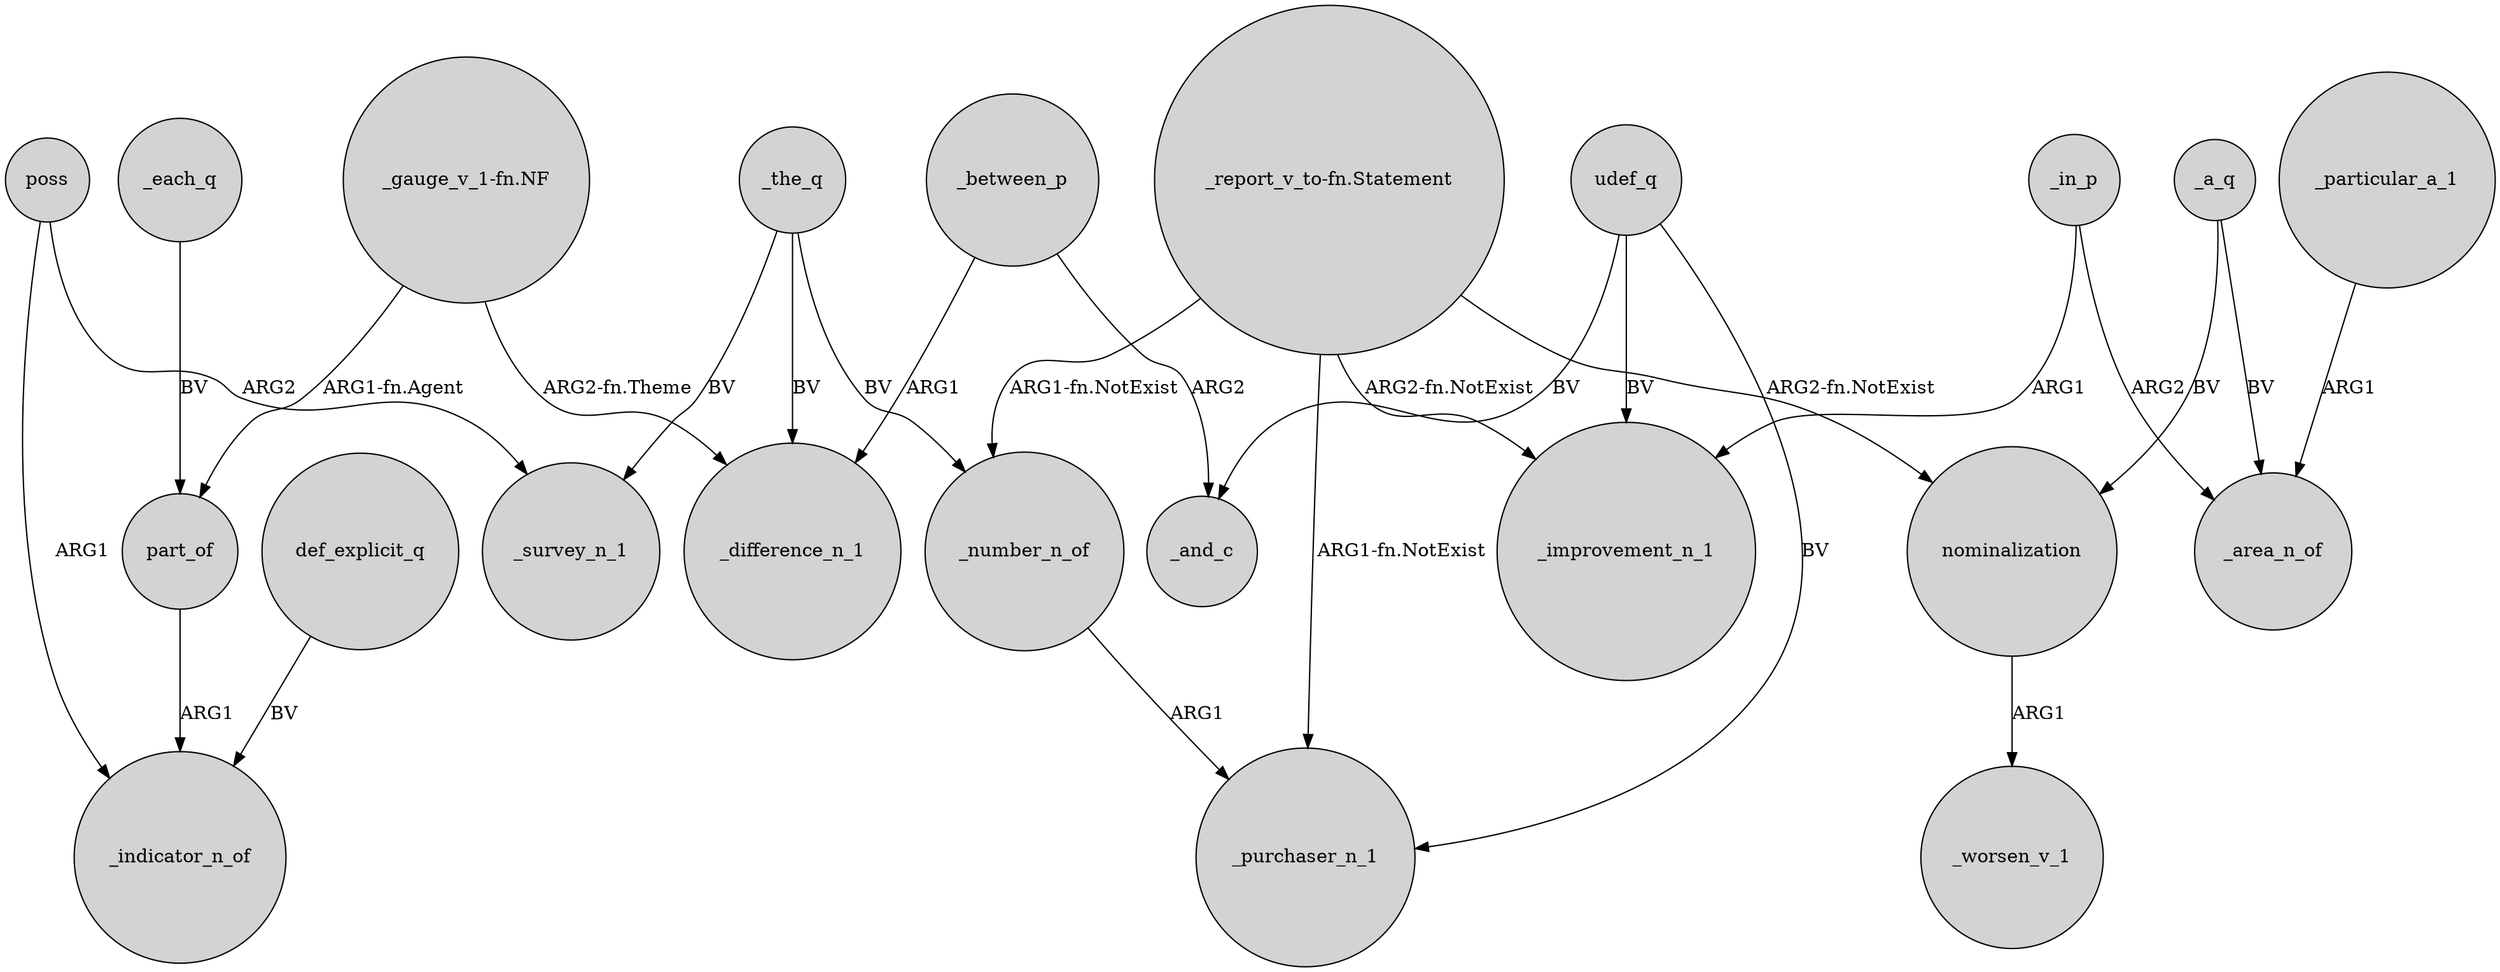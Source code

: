 digraph {
	node [shape=circle style=filled]
	"_gauge_v_1-fn.NF" -> part_of [label="ARG1-fn.Agent"]
	_a_q -> _area_n_of [label=BV]
	udef_q -> _purchaser_n_1 [label=BV]
	_the_q -> _number_n_of [label=BV]
	nominalization -> _worsen_v_1 [label=ARG1]
	_particular_a_1 -> _area_n_of [label=ARG1]
	_a_q -> nominalization [label=BV]
	"_report_v_to-fn.Statement" -> _number_n_of [label="ARG1-fn.NotExist"]
	"_report_v_to-fn.Statement" -> _purchaser_n_1 [label="ARG1-fn.NotExist"]
	_the_q -> _survey_n_1 [label=BV]
	"_report_v_to-fn.Statement" -> nominalization [label="ARG2-fn.NotExist"]
	part_of -> _indicator_n_of [label=ARG1]
	_the_q -> _difference_n_1 [label=BV]
	"_report_v_to-fn.Statement" -> _improvement_n_1 [label="ARG2-fn.NotExist"]
	_between_p -> _and_c [label=ARG2]
	poss -> _indicator_n_of [label=ARG1]
	"_gauge_v_1-fn.NF" -> _difference_n_1 [label="ARG2-fn.Theme"]
	_number_n_of -> _purchaser_n_1 [label=ARG1]
	_each_q -> part_of [label=BV]
	poss -> _survey_n_1 [label=ARG2]
	_in_p -> _improvement_n_1 [label=ARG1]
	_in_p -> _area_n_of [label=ARG2]
	udef_q -> _improvement_n_1 [label=BV]
	_between_p -> _difference_n_1 [label=ARG1]
	def_explicit_q -> _indicator_n_of [label=BV]
	udef_q -> _and_c [label=BV]
}
